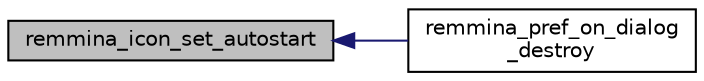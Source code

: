 digraph "remmina_icon_set_autostart"
{
  edge [fontname="Helvetica",fontsize="10",labelfontname="Helvetica",labelfontsize="10"];
  node [fontname="Helvetica",fontsize="10",shape=record];
  rankdir="LR";
  Node4467 [label="remmina_icon_set_autostart",height=0.2,width=0.4,color="black", fillcolor="grey75", style="filled", fontcolor="black"];
  Node4467 -> Node4468 [dir="back",color="midnightblue",fontsize="10",style="solid",fontname="Helvetica"];
  Node4468 [label="remmina_pref_on_dialog\l_destroy",height=0.2,width=0.4,color="black", fillcolor="white", style="filled",URL="$remmina__pref__dialog_8c.html#ab9776574663e2c3fcb793ec70887336d"];
}
